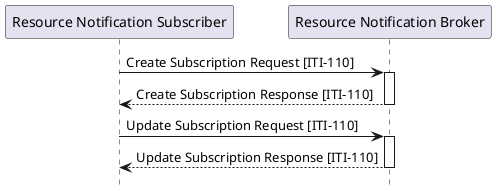 @startuml
hide footbox
participant "Resource Notification Subscriber" as  Subscriber
participant "Resource Notification Broker" as  Broker

Subscriber -> Broker : Create Subscription Request [ITI-110]
activate Broker
/'
participant "Resource Notification Recipient" as  Recipient
opt handskake HTTPS   
  Broker -> Recipient: Handshake Notification
  alt Handshake Success
  Recipient -> Broker: 200 OK 
  else Handshake Failure
  Recipient ->Broker: 404 Not Found
  end
end
'/
Broker --> Subscriber :Create Subscription Response [ITI-110]
deactivate Broker


Subscriber -> Broker: Update Subscription Request [ITI-110]

activate Broker
Broker --> Subscriber: Update Subscription Response [ITI-110]
deactivate Broker

@enduml
